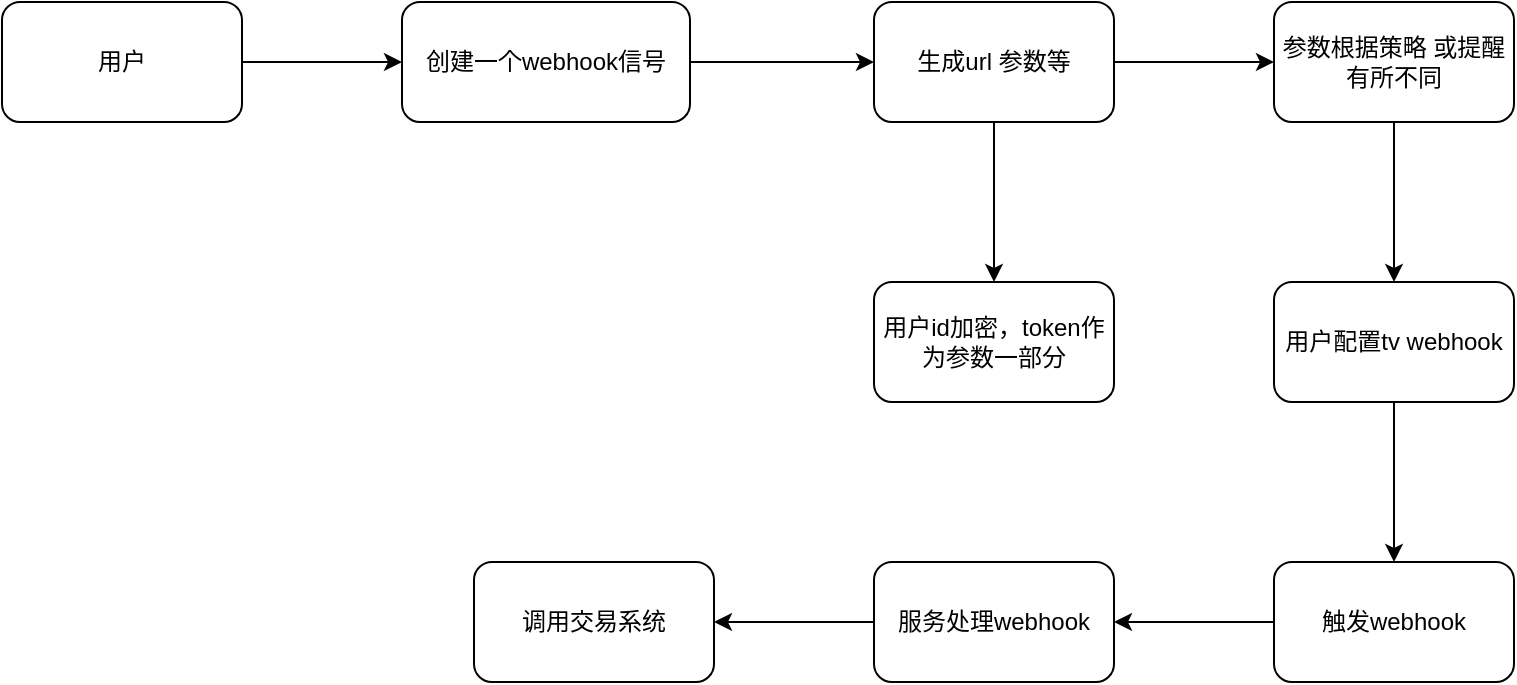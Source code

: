 <mxfile version="28.2.5">
  <diagram name="第 1 页" id="zXa76Hk7P29VrVAosaVa">
    <mxGraphModel dx="946" dy="603" grid="0" gridSize="10" guides="1" tooltips="1" connect="1" arrows="1" fold="1" page="1" pageScale="1" pageWidth="9000" pageHeight="9020" math="0" shadow="0">
      <root>
        <mxCell id="0" />
        <mxCell id="1" parent="0" />
        <mxCell id="matDi5zSS8P4dyu_T_uE-3" value="" style="edgeStyle=orthogonalEdgeStyle;rounded=0;orthogonalLoop=1;jettySize=auto;html=1;" edge="1" parent="1" source="matDi5zSS8P4dyu_T_uE-1" target="matDi5zSS8P4dyu_T_uE-2">
          <mxGeometry relative="1" as="geometry" />
        </mxCell>
        <mxCell id="matDi5zSS8P4dyu_T_uE-1" value="用户" style="rounded=1;whiteSpace=wrap;html=1;" vertex="1" parent="1">
          <mxGeometry x="144" y="126" width="120" height="60" as="geometry" />
        </mxCell>
        <mxCell id="matDi5zSS8P4dyu_T_uE-10" style="edgeStyle=orthogonalEdgeStyle;rounded=0;orthogonalLoop=1;jettySize=auto;html=1;entryX=0;entryY=0.5;entryDx=0;entryDy=0;" edge="1" parent="1" source="matDi5zSS8P4dyu_T_uE-2" target="matDi5zSS8P4dyu_T_uE-4">
          <mxGeometry relative="1" as="geometry" />
        </mxCell>
        <mxCell id="matDi5zSS8P4dyu_T_uE-2" value="创建一个webhook信号" style="whiteSpace=wrap;html=1;rounded=1;" vertex="1" parent="1">
          <mxGeometry x="344" y="126" width="144" height="60" as="geometry" />
        </mxCell>
        <mxCell id="matDi5zSS8P4dyu_T_uE-7" value="" style="edgeStyle=orthogonalEdgeStyle;rounded=0;orthogonalLoop=1;jettySize=auto;html=1;" edge="1" parent="1" source="matDi5zSS8P4dyu_T_uE-4" target="matDi5zSS8P4dyu_T_uE-6">
          <mxGeometry relative="1" as="geometry" />
        </mxCell>
        <mxCell id="matDi5zSS8P4dyu_T_uE-12" value="" style="edgeStyle=orthogonalEdgeStyle;rounded=0;orthogonalLoop=1;jettySize=auto;html=1;" edge="1" parent="1" source="matDi5zSS8P4dyu_T_uE-4" target="matDi5zSS8P4dyu_T_uE-11">
          <mxGeometry relative="1" as="geometry" />
        </mxCell>
        <mxCell id="matDi5zSS8P4dyu_T_uE-4" value="生成url 参数等" style="whiteSpace=wrap;html=1;rounded=1;" vertex="1" parent="1">
          <mxGeometry x="580" y="126" width="120" height="60" as="geometry" />
        </mxCell>
        <mxCell id="matDi5zSS8P4dyu_T_uE-6" value="用户id加密，token作为参数一部分" style="whiteSpace=wrap;html=1;rounded=1;" vertex="1" parent="1">
          <mxGeometry x="580" y="266" width="120" height="60" as="geometry" />
        </mxCell>
        <mxCell id="matDi5zSS8P4dyu_T_uE-14" value="" style="edgeStyle=orthogonalEdgeStyle;rounded=0;orthogonalLoop=1;jettySize=auto;html=1;" edge="1" parent="1" source="matDi5zSS8P4dyu_T_uE-11" target="matDi5zSS8P4dyu_T_uE-13">
          <mxGeometry relative="1" as="geometry" />
        </mxCell>
        <mxCell id="matDi5zSS8P4dyu_T_uE-11" value="参数根据策略 或提醒 有所不同" style="whiteSpace=wrap;html=1;rounded=1;" vertex="1" parent="1">
          <mxGeometry x="780" y="126" width="120" height="60" as="geometry" />
        </mxCell>
        <mxCell id="matDi5zSS8P4dyu_T_uE-16" value="" style="edgeStyle=orthogonalEdgeStyle;rounded=0;orthogonalLoop=1;jettySize=auto;html=1;" edge="1" parent="1" source="matDi5zSS8P4dyu_T_uE-13" target="matDi5zSS8P4dyu_T_uE-15">
          <mxGeometry relative="1" as="geometry" />
        </mxCell>
        <mxCell id="matDi5zSS8P4dyu_T_uE-13" value="用户配置tv webhook" style="whiteSpace=wrap;html=1;rounded=1;" vertex="1" parent="1">
          <mxGeometry x="780" y="266" width="120" height="60" as="geometry" />
        </mxCell>
        <mxCell id="matDi5zSS8P4dyu_T_uE-18" value="" style="edgeStyle=orthogonalEdgeStyle;rounded=0;orthogonalLoop=1;jettySize=auto;html=1;" edge="1" parent="1" source="matDi5zSS8P4dyu_T_uE-15" target="matDi5zSS8P4dyu_T_uE-17">
          <mxGeometry relative="1" as="geometry" />
        </mxCell>
        <mxCell id="matDi5zSS8P4dyu_T_uE-15" value="触发webhook" style="whiteSpace=wrap;html=1;rounded=1;" vertex="1" parent="1">
          <mxGeometry x="780" y="406" width="120" height="60" as="geometry" />
        </mxCell>
        <mxCell id="matDi5zSS8P4dyu_T_uE-20" value="" style="edgeStyle=orthogonalEdgeStyle;rounded=0;orthogonalLoop=1;jettySize=auto;html=1;" edge="1" parent="1" source="matDi5zSS8P4dyu_T_uE-17" target="matDi5zSS8P4dyu_T_uE-19">
          <mxGeometry relative="1" as="geometry" />
        </mxCell>
        <mxCell id="matDi5zSS8P4dyu_T_uE-17" value="服务处理webhook" style="whiteSpace=wrap;html=1;rounded=1;" vertex="1" parent="1">
          <mxGeometry x="580" y="406" width="120" height="60" as="geometry" />
        </mxCell>
        <mxCell id="matDi5zSS8P4dyu_T_uE-19" value="调用交易系统" style="whiteSpace=wrap;html=1;rounded=1;" vertex="1" parent="1">
          <mxGeometry x="380" y="406" width="120" height="60" as="geometry" />
        </mxCell>
      </root>
    </mxGraphModel>
  </diagram>
</mxfile>

